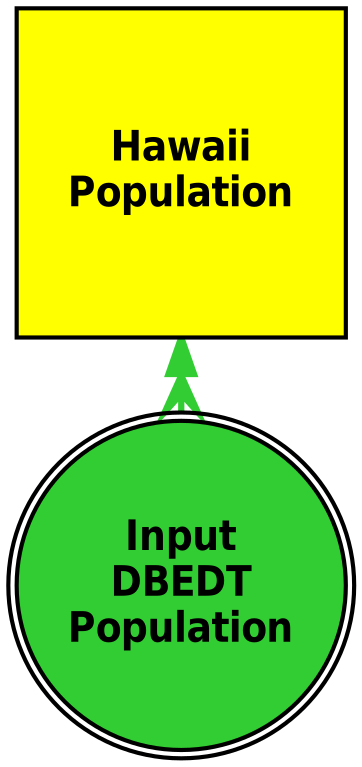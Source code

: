 digraph dependencies {
layers="one:two:three";
outputorder="edgesfirst";
nodesep=0.75;
Hawaii_Population [layer="two"] [style="filled"] [height="2.2"] [shape="box"] [fontsize="20"] [fillcolor="yellow"] [fontname="Helvetica-Narrow-Bold"] [fixedsize="true"] [label="Hawaii\nPopulation"] [width="2.2"] [penwidth="2"];
Hawaii_Population -> Input_DBEDT_Population [layer="one"] [arrowhead="crow"] [color="limegreen"] [arrowsize="1.75"] [dir="both"] [penwidth="3"];
Input_DBEDT_Population [layer="two"] [style="filled"] [height="2.2"] [shape="doublecircle"] [fontsize="20"] [fillcolor="limegreen"] [fontname="Helvetica-Narrow-Bold"] [fixedsize="true"] [label="Input\nDBEDT\nPopulation"] [width="2.2"] [penwidth="2"];
}